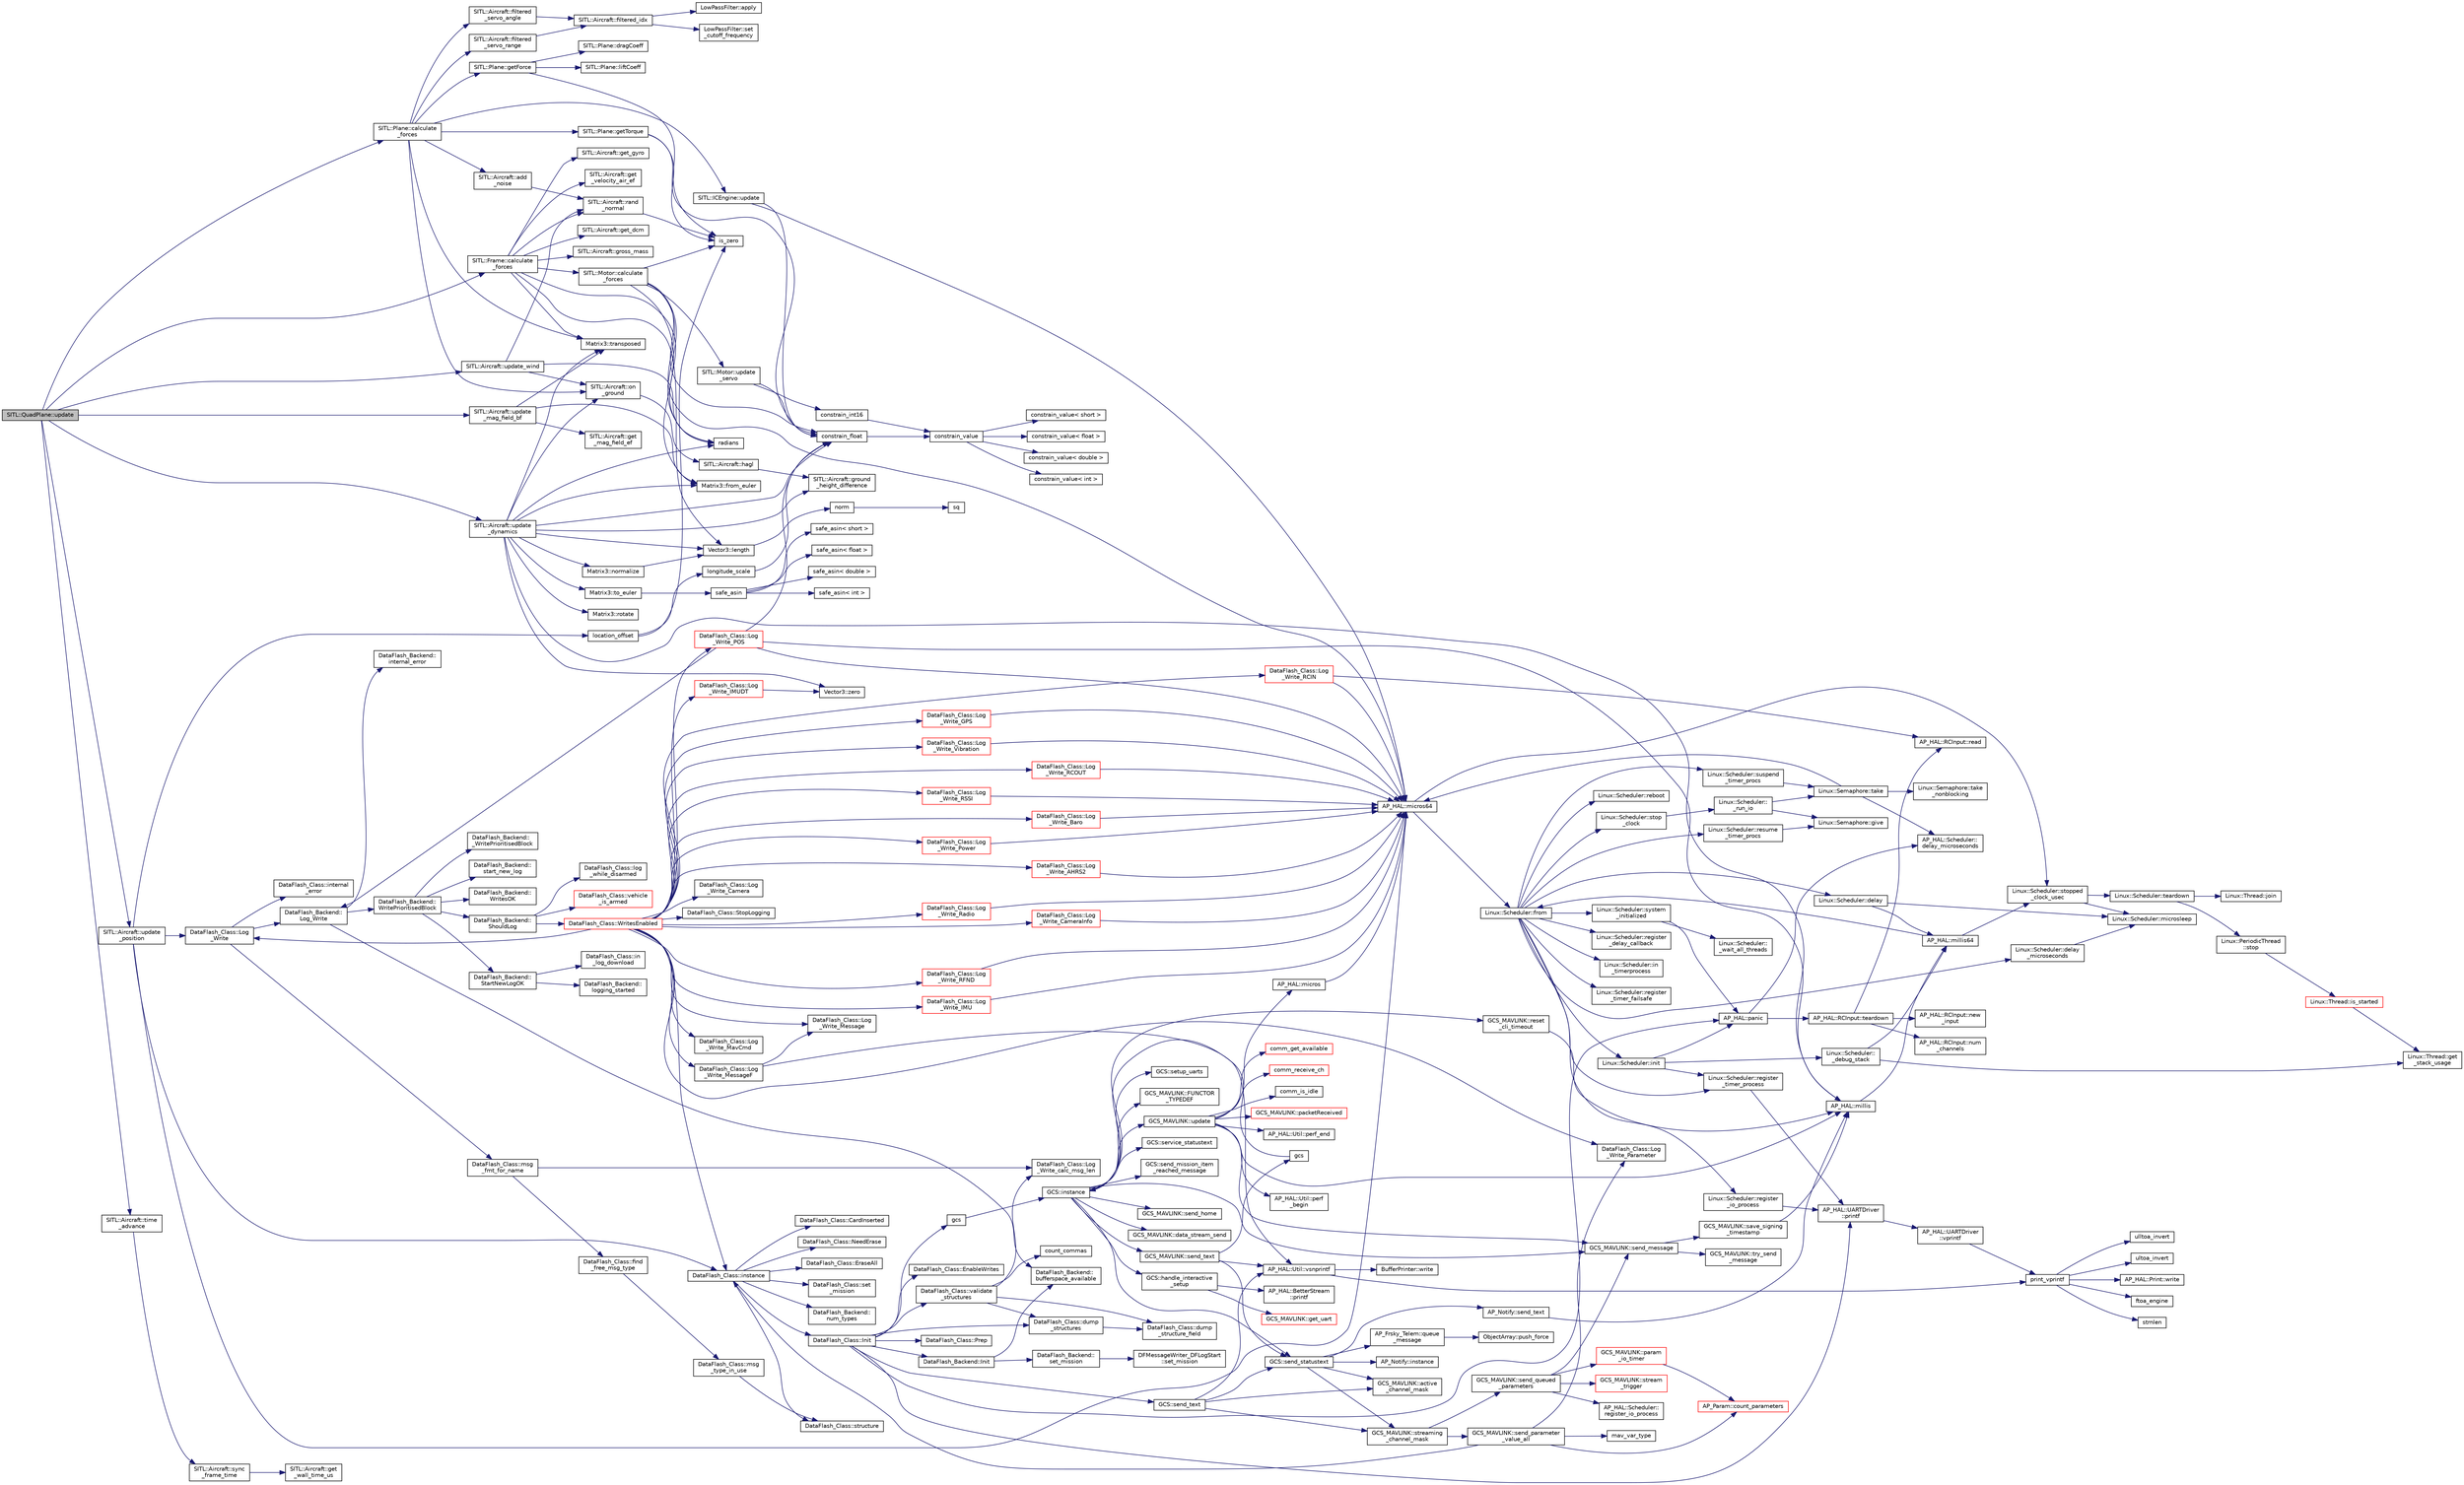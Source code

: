digraph "SITL::QuadPlane::update"
{
 // INTERACTIVE_SVG=YES
  edge [fontname="Helvetica",fontsize="10",labelfontname="Helvetica",labelfontsize="10"];
  node [fontname="Helvetica",fontsize="10",shape=record];
  rankdir="LR";
  Node1 [label="SITL::QuadPlane::update",height=0.2,width=0.4,color="black", fillcolor="grey75", style="filled", fontcolor="black"];
  Node1 -> Node2 [color="midnightblue",fontsize="10",style="solid",fontname="Helvetica"];
  Node2 [label="SITL::Aircraft::update_wind",height=0.2,width=0.4,color="black", fillcolor="white", style="filled",URL="$classSITL_1_1Aircraft.html#ac31615e28dcbd1e2c761386741d1d45e"];
  Node2 -> Node3 [color="midnightblue",fontsize="10",style="solid",fontname="Helvetica"];
  Node3 [label="radians",height=0.2,width=0.4,color="black", fillcolor="white", style="filled",URL="$AP__Math_8h.html#a75b14352ec1c95a8276af9a0813cfdc3"];
  Node2 -> Node4 [color="midnightblue",fontsize="10",style="solid",fontname="Helvetica"];
  Node4 [label="SITL::Aircraft::on\l_ground",height=0.2,width=0.4,color="black", fillcolor="white", style="filled",URL="$classSITL_1_1Aircraft.html#a4482ae489befcc1b8eb9f450a532cf90"];
  Node4 -> Node5 [color="midnightblue",fontsize="10",style="solid",fontname="Helvetica"];
  Node5 [label="SITL::Aircraft::hagl",height=0.2,width=0.4,color="black", fillcolor="white", style="filled",URL="$classSITL_1_1Aircraft.html#a322e59b26d9c60eae77ef26f7330e6c0"];
  Node5 -> Node6 [color="midnightblue",fontsize="10",style="solid",fontname="Helvetica"];
  Node6 [label="SITL::Aircraft::ground\l_height_difference",height=0.2,width=0.4,color="black", fillcolor="white", style="filled",URL="$classSITL_1_1Aircraft.html#af6f88751ed3bfc60f1021f1206a01137"];
  Node2 -> Node7 [color="midnightblue",fontsize="10",style="solid",fontname="Helvetica"];
  Node7 [label="SITL::Aircraft::rand\l_normal",height=0.2,width=0.4,color="black", fillcolor="white", style="filled",URL="$classSITL_1_1Aircraft.html#a800bf4129016a6081b87181e6350b079"];
  Node7 -> Node8 [color="midnightblue",fontsize="10",style="solid",fontname="Helvetica"];
  Node8 [label="is_zero",height=0.2,width=0.4,color="black", fillcolor="white", style="filled",URL="$AP__Math_8h.html#a2a12cce483e9b870da70d30406d82c60"];
  Node1 -> Node9 [color="midnightblue",fontsize="10",style="solid",fontname="Helvetica"];
  Node9 [label="SITL::Plane::calculate\l_forces",height=0.2,width=0.4,color="black", fillcolor="white", style="filled",URL="$classSITL_1_1Plane.html#a23a7248ca498b4b952d1673372689cb0"];
  Node9 -> Node10 [color="midnightblue",fontsize="10",style="solid",fontname="Helvetica"];
  Node10 [label="SITL::Aircraft::filtered\l_servo_angle",height=0.2,width=0.4,color="black", fillcolor="white", style="filled",URL="$classSITL_1_1Aircraft.html#a057713321d945fa4a97cd30fb684d15a"];
  Node10 -> Node11 [color="midnightblue",fontsize="10",style="solid",fontname="Helvetica"];
  Node11 [label="SITL::Aircraft::filtered_idx",height=0.2,width=0.4,color="black", fillcolor="white", style="filled",URL="$classSITL_1_1Aircraft.html#a6e437d1e0d08e28422a0ce365d3fdc8e"];
  Node11 -> Node12 [color="midnightblue",fontsize="10",style="solid",fontname="Helvetica"];
  Node12 [label="LowPassFilter::set\l_cutoff_frequency",height=0.2,width=0.4,color="black", fillcolor="white", style="filled",URL="$classLowPassFilter.html#a1cc5016de137b01080fa0a6fa7fe53cd"];
  Node11 -> Node13 [color="midnightblue",fontsize="10",style="solid",fontname="Helvetica"];
  Node13 [label="LowPassFilter::apply",height=0.2,width=0.4,color="black", fillcolor="white", style="filled",URL="$classLowPassFilter.html#aa390849d2e18ff3287f92b89d8657841"];
  Node9 -> Node14 [color="midnightblue",fontsize="10",style="solid",fontname="Helvetica"];
  Node14 [label="SITL::Aircraft::filtered\l_servo_range",height=0.2,width=0.4,color="black", fillcolor="white", style="filled",URL="$classSITL_1_1Aircraft.html#a1e7462de0ec320a4a7731054d8ea322d"];
  Node14 -> Node11 [color="midnightblue",fontsize="10",style="solid",fontname="Helvetica"];
  Node9 -> Node15 [color="midnightblue",fontsize="10",style="solid",fontname="Helvetica"];
  Node15 [label="SITL::ICEngine::update",height=0.2,width=0.4,color="black", fillcolor="white", style="filled",URL="$classSITL_1_1ICEngine.html#ac81b6aa611144eb3a682f6aad4f23dec"];
  Node15 -> Node16 [color="midnightblue",fontsize="10",style="solid",fontname="Helvetica"];
  Node16 [label="AP_HAL::micros64",height=0.2,width=0.4,color="black", fillcolor="white", style="filled",URL="$namespaceAP__HAL.html#a7aa0ce7625c9680e30ff4a99940907a5"];
  Node16 -> Node17 [color="midnightblue",fontsize="10",style="solid",fontname="Helvetica"];
  Node17 [label="Linux::Scheduler::from",height=0.2,width=0.4,color="black", fillcolor="white", style="filled",URL="$classLinux_1_1Scheduler.html#a53ecaae0fdc72f85bd57c4b0cff93653"];
  Node17 -> Node18 [color="midnightblue",fontsize="10",style="solid",fontname="Helvetica"];
  Node18 [label="Linux::Scheduler::init",height=0.2,width=0.4,color="black", fillcolor="white", style="filled",URL="$classLinux_1_1Scheduler.html#a3d77c332e051c28c83fb07757e7100bd"];
  Node18 -> Node19 [color="midnightblue",fontsize="10",style="solid",fontname="Helvetica"];
  Node19 [label="AP_HAL::panic",height=0.2,width=0.4,color="black", fillcolor="white", style="filled",URL="$namespaceAP__HAL.html#a71832f03d849a0c088f04fc98d3c8143"];
  Node19 -> Node20 [color="midnightblue",fontsize="10",style="solid",fontname="Helvetica"];
  Node20 [label="AP_HAL::RCInput::teardown",height=0.2,width=0.4,color="black", fillcolor="white", style="filled",URL="$classAP__HAL_1_1RCInput.html#a2bea13d38f2b9ae8bf5193a3a69f0a31"];
  Node20 -> Node21 [color="midnightblue",fontsize="10",style="solid",fontname="Helvetica"];
  Node21 [label="AP_HAL::RCInput::new\l_input",height=0.2,width=0.4,color="black", fillcolor="white", style="filled",URL="$classAP__HAL_1_1RCInput.html#aee1fade33080edef83dd7db0fad0f7da"];
  Node20 -> Node22 [color="midnightblue",fontsize="10",style="solid",fontname="Helvetica"];
  Node22 [label="AP_HAL::RCInput::num\l_channels",height=0.2,width=0.4,color="black", fillcolor="white", style="filled",URL="$classAP__HAL_1_1RCInput.html#ae55f959c6115c1f41783af3a2b6c4fcd"];
  Node20 -> Node23 [color="midnightblue",fontsize="10",style="solid",fontname="Helvetica"];
  Node23 [label="AP_HAL::RCInput::read",height=0.2,width=0.4,color="black", fillcolor="white", style="filled",URL="$classAP__HAL_1_1RCInput.html#a078fd7e6d2e6a899009ec674a8e03498"];
  Node19 -> Node24 [color="midnightblue",fontsize="10",style="solid",fontname="Helvetica"];
  Node24 [label="AP_HAL::Scheduler::\ldelay_microseconds",height=0.2,width=0.4,color="black", fillcolor="white", style="filled",URL="$classAP__HAL_1_1Scheduler.html#a78c4f1b1f192ac1c99544b6cc8f099b0"];
  Node18 -> Node25 [color="midnightblue",fontsize="10",style="solid",fontname="Helvetica"];
  Node25 [label="Linux::Scheduler::register\l_timer_process",height=0.2,width=0.4,color="black", fillcolor="white", style="filled",URL="$classLinux_1_1Scheduler.html#a02a34a123dfebaf360f7010745e1e646"];
  Node25 -> Node26 [color="midnightblue",fontsize="10",style="solid",fontname="Helvetica"];
  Node26 [label="AP_HAL::UARTDriver\l::printf",height=0.2,width=0.4,color="black", fillcolor="white", style="filled",URL="$classAP__HAL_1_1UARTDriver.html#a6ceedc792594e59fc7d80b39a435f027"];
  Node26 -> Node27 [color="midnightblue",fontsize="10",style="solid",fontname="Helvetica"];
  Node27 [label="AP_HAL::UARTDriver\l::vprintf",height=0.2,width=0.4,color="black", fillcolor="white", style="filled",URL="$classAP__HAL_1_1UARTDriver.html#aa8abfb6d6641299472c29ac1edde559f"];
  Node27 -> Node28 [color="midnightblue",fontsize="10",style="solid",fontname="Helvetica"];
  Node28 [label="print_vprintf",height=0.2,width=0.4,color="black", fillcolor="white", style="filled",URL="$print__vprintf_8cpp.html#a1534eaeab54696df96975b56d9f49212"];
  Node28 -> Node29 [color="midnightblue",fontsize="10",style="solid",fontname="Helvetica"];
  Node29 [label="AP_HAL::Print::write",height=0.2,width=0.4,color="black", fillcolor="white", style="filled",URL="$classAP__HAL_1_1Print.html#acc65391952a43334f8f5c9bef341f501"];
  Node28 -> Node30 [color="midnightblue",fontsize="10",style="solid",fontname="Helvetica"];
  Node30 [label="ftoa_engine",height=0.2,width=0.4,color="black", fillcolor="white", style="filled",URL="$ftoa__engine_8cpp.html#a1c28234da8f20b43c85890d4bb452947"];
  Node28 -> Node31 [color="midnightblue",fontsize="10",style="solid",fontname="Helvetica"];
  Node31 [label="strnlen",height=0.2,width=0.4,color="black", fillcolor="white", style="filled",URL="$replace_8cpp.html#a880bcc7b85a09e6254691bebd5344b51"];
  Node28 -> Node32 [color="midnightblue",fontsize="10",style="solid",fontname="Helvetica"];
  Node32 [label="ulltoa_invert",height=0.2,width=0.4,color="black", fillcolor="white", style="filled",URL="$utoa__invert_8cpp.html#a34926f552460b47c414ec4d83b32815c"];
  Node28 -> Node33 [color="midnightblue",fontsize="10",style="solid",fontname="Helvetica"];
  Node33 [label="ultoa_invert",height=0.2,width=0.4,color="black", fillcolor="white", style="filled",URL="$utoa__invert_8cpp.html#a5d99bba8e697c1e11da489d88fca8559"];
  Node18 -> Node34 [color="midnightblue",fontsize="10",style="solid",fontname="Helvetica"];
  Node34 [label="Linux::Scheduler::\l_debug_stack",height=0.2,width=0.4,color="black", fillcolor="white", style="filled",URL="$classLinux_1_1Scheduler.html#a163eb7b285c95b1b1d036fc61d723910"];
  Node34 -> Node35 [color="midnightblue",fontsize="10",style="solid",fontname="Helvetica"];
  Node35 [label="AP_HAL::millis64",height=0.2,width=0.4,color="black", fillcolor="white", style="filled",URL="$namespaceAP__HAL.html#a59336c5fceaf28a76d1df1581a87a25d"];
  Node35 -> Node17 [color="midnightblue",fontsize="10",style="solid",fontname="Helvetica"];
  Node35 -> Node36 [color="midnightblue",fontsize="10",style="solid",fontname="Helvetica"];
  Node36 [label="Linux::Scheduler::stopped\l_clock_usec",height=0.2,width=0.4,color="black", fillcolor="white", style="filled",URL="$classLinux_1_1Scheduler.html#a682b4c34f330f66db5ab4aa5d96e13f9"];
  Node36 -> Node37 [color="midnightblue",fontsize="10",style="solid",fontname="Helvetica"];
  Node37 [label="Linux::Scheduler::microsleep",height=0.2,width=0.4,color="black", fillcolor="white", style="filled",URL="$classLinux_1_1Scheduler.html#a647872aff158b510c56862f51f951538"];
  Node36 -> Node38 [color="midnightblue",fontsize="10",style="solid",fontname="Helvetica"];
  Node38 [label="Linux::Scheduler::teardown",height=0.2,width=0.4,color="black", fillcolor="white", style="filled",URL="$classLinux_1_1Scheduler.html#ab373a83d818679432520ea881044b2a7"];
  Node38 -> Node39 [color="midnightblue",fontsize="10",style="solid",fontname="Helvetica"];
  Node39 [label="Linux::PeriodicThread\l::stop",height=0.2,width=0.4,color="black", fillcolor="white", style="filled",URL="$classLinux_1_1PeriodicThread.html#a136aaf6e713f63b246fc4a2905e6e9a1"];
  Node39 -> Node40 [color="midnightblue",fontsize="10",style="solid",fontname="Helvetica"];
  Node40 [label="Linux::Thread::is_started",height=0.2,width=0.4,color="red", fillcolor="white", style="filled",URL="$classLinux_1_1Thread.html#a240d7b48a9a8eb43638f67295a1819e5"];
  Node40 -> Node41 [color="midnightblue",fontsize="10",style="solid",fontname="Helvetica"];
  Node41 [label="Linux::Thread::get\l_stack_usage",height=0.2,width=0.4,color="black", fillcolor="white", style="filled",URL="$classLinux_1_1Thread.html#a6884970a0811ae21953c57fb98aa6e96"];
  Node38 -> Node42 [color="midnightblue",fontsize="10",style="solid",fontname="Helvetica"];
  Node42 [label="Linux::Thread::join",height=0.2,width=0.4,color="black", fillcolor="white", style="filled",URL="$classLinux_1_1Thread.html#a32b7d184279634922e2f3b23b584fbcd"];
  Node34 -> Node41 [color="midnightblue",fontsize="10",style="solid",fontname="Helvetica"];
  Node17 -> Node43 [color="midnightblue",fontsize="10",style="solid",fontname="Helvetica"];
  Node43 [label="Linux::Scheduler::delay",height=0.2,width=0.4,color="black", fillcolor="white", style="filled",URL="$classLinux_1_1Scheduler.html#a14f3239ecbb9889823b20dc9de655c2f"];
  Node43 -> Node35 [color="midnightblue",fontsize="10",style="solid",fontname="Helvetica"];
  Node43 -> Node37 [color="midnightblue",fontsize="10",style="solid",fontname="Helvetica"];
  Node17 -> Node44 [color="midnightblue",fontsize="10",style="solid",fontname="Helvetica"];
  Node44 [label="Linux::Scheduler::delay\l_microseconds",height=0.2,width=0.4,color="black", fillcolor="white", style="filled",URL="$classLinux_1_1Scheduler.html#a4cffd5bcba0175bf49c7aa75ff3bf09a"];
  Node44 -> Node37 [color="midnightblue",fontsize="10",style="solid",fontname="Helvetica"];
  Node17 -> Node45 [color="midnightblue",fontsize="10",style="solid",fontname="Helvetica"];
  Node45 [label="Linux::Scheduler::register\l_delay_callback",height=0.2,width=0.4,color="black", fillcolor="white", style="filled",URL="$classLinux_1_1Scheduler.html#a5cb50b637d5fd3e5f9220bc23db0fb3f"];
  Node17 -> Node25 [color="midnightblue",fontsize="10",style="solid",fontname="Helvetica"];
  Node17 -> Node46 [color="midnightblue",fontsize="10",style="solid",fontname="Helvetica"];
  Node46 [label="Linux::Scheduler::register\l_io_process",height=0.2,width=0.4,color="black", fillcolor="white", style="filled",URL="$classLinux_1_1Scheduler.html#aa2be97cb8686d72cc322fb38f69a940c"];
  Node46 -> Node26 [color="midnightblue",fontsize="10",style="solid",fontname="Helvetica"];
  Node17 -> Node47 [color="midnightblue",fontsize="10",style="solid",fontname="Helvetica"];
  Node47 [label="Linux::Scheduler::suspend\l_timer_procs",height=0.2,width=0.4,color="black", fillcolor="white", style="filled",URL="$classLinux_1_1Scheduler.html#abba967d02c28cb0b16a7cebbff9bc6d6"];
  Node47 -> Node48 [color="midnightblue",fontsize="10",style="solid",fontname="Helvetica"];
  Node48 [label="Linux::Semaphore::take",height=0.2,width=0.4,color="black", fillcolor="white", style="filled",URL="$classLinux_1_1Semaphore.html#afc4c8706abb7e68aa4001ea372dc614e"];
  Node48 -> Node49 [color="midnightblue",fontsize="10",style="solid",fontname="Helvetica"];
  Node49 [label="Linux::Semaphore::take\l_nonblocking",height=0.2,width=0.4,color="black", fillcolor="white", style="filled",URL="$classLinux_1_1Semaphore.html#a561b4f40f3a76335f1a686c2aed526f9"];
  Node48 -> Node16 [color="midnightblue",fontsize="10",style="solid",fontname="Helvetica"];
  Node48 -> Node24 [color="midnightblue",fontsize="10",style="solid",fontname="Helvetica"];
  Node17 -> Node50 [color="midnightblue",fontsize="10",style="solid",fontname="Helvetica"];
  Node50 [label="Linux::Scheduler::resume\l_timer_procs",height=0.2,width=0.4,color="black", fillcolor="white", style="filled",URL="$classLinux_1_1Scheduler.html#aee4e701b92cb4721c4de1bfcdcded70c"];
  Node50 -> Node51 [color="midnightblue",fontsize="10",style="solid",fontname="Helvetica"];
  Node51 [label="Linux::Semaphore::give",height=0.2,width=0.4,color="black", fillcolor="white", style="filled",URL="$classLinux_1_1Semaphore.html#a216f91636f64b57b59d43ef64af91624"];
  Node17 -> Node52 [color="midnightblue",fontsize="10",style="solid",fontname="Helvetica"];
  Node52 [label="Linux::Scheduler::in\l_timerprocess",height=0.2,width=0.4,color="black", fillcolor="white", style="filled",URL="$classLinux_1_1Scheduler.html#af23753e7c6bfa97553db215a64235455"];
  Node17 -> Node53 [color="midnightblue",fontsize="10",style="solid",fontname="Helvetica"];
  Node53 [label="Linux::Scheduler::register\l_timer_failsafe",height=0.2,width=0.4,color="black", fillcolor="white", style="filled",URL="$classLinux_1_1Scheduler.html#ac193459e3575c7a0588fdc72250c2044"];
  Node17 -> Node54 [color="midnightblue",fontsize="10",style="solid",fontname="Helvetica"];
  Node54 [label="Linux::Scheduler::system\l_initialized",height=0.2,width=0.4,color="black", fillcolor="white", style="filled",URL="$classLinux_1_1Scheduler.html#ad6070a7ee637adf5101b1e6b6efbf8f6"];
  Node54 -> Node19 [color="midnightblue",fontsize="10",style="solid",fontname="Helvetica"];
  Node54 -> Node55 [color="midnightblue",fontsize="10",style="solid",fontname="Helvetica"];
  Node55 [label="Linux::Scheduler::\l_wait_all_threads",height=0.2,width=0.4,color="black", fillcolor="white", style="filled",URL="$classLinux_1_1Scheduler.html#ac52c8da3f1f4fd79c50bd64379daf399"];
  Node17 -> Node56 [color="midnightblue",fontsize="10",style="solid",fontname="Helvetica"];
  Node56 [label="Linux::Scheduler::reboot",height=0.2,width=0.4,color="black", fillcolor="white", style="filled",URL="$classLinux_1_1Scheduler.html#ae72cfa66c849ffd882ef518c35c71e69"];
  Node17 -> Node57 [color="midnightblue",fontsize="10",style="solid",fontname="Helvetica"];
  Node57 [label="Linux::Scheduler::stop\l_clock",height=0.2,width=0.4,color="black", fillcolor="white", style="filled",URL="$classLinux_1_1Scheduler.html#a392aebafcdfe9a812e4db4b7a9dcce9c"];
  Node57 -> Node58 [color="midnightblue",fontsize="10",style="solid",fontname="Helvetica"];
  Node58 [label="Linux::Scheduler::\l_run_io",height=0.2,width=0.4,color="black", fillcolor="white", style="filled",URL="$classLinux_1_1Scheduler.html#a70b024d7d0886bf47b46cc3ee310d638"];
  Node58 -> Node48 [color="midnightblue",fontsize="10",style="solid",fontname="Helvetica"];
  Node58 -> Node51 [color="midnightblue",fontsize="10",style="solid",fontname="Helvetica"];
  Node16 -> Node36 [color="midnightblue",fontsize="10",style="solid",fontname="Helvetica"];
  Node15 -> Node59 [color="midnightblue",fontsize="10",style="solid",fontname="Helvetica"];
  Node59 [label="constrain_float",height=0.2,width=0.4,color="black", fillcolor="white", style="filled",URL="$AP__Math_8h.html#ad525609d9dba6ffa556a0fbf08a3f9b4"];
  Node59 -> Node60 [color="midnightblue",fontsize="10",style="solid",fontname="Helvetica"];
  Node60 [label="constrain_value",height=0.2,width=0.4,color="black", fillcolor="white", style="filled",URL="$AP__Math_8h.html#a20e8f8671c282c69c1954652b6d61585"];
  Node60 -> Node61 [color="midnightblue",fontsize="10",style="solid",fontname="Helvetica"];
  Node61 [label="constrain_value\< int \>",height=0.2,width=0.4,color="black", fillcolor="white", style="filled",URL="$AP__Math_8cpp.html#a37e8e901754cb9c8e53a8e3030c82c50"];
  Node60 -> Node62 [color="midnightblue",fontsize="10",style="solid",fontname="Helvetica"];
  Node62 [label="constrain_value\< short \>",height=0.2,width=0.4,color="black", fillcolor="white", style="filled",URL="$AP__Math_8cpp.html#afdbe107ec1987d318a6347816fbf2b89"];
  Node60 -> Node63 [color="midnightblue",fontsize="10",style="solid",fontname="Helvetica"];
  Node63 [label="constrain_value\< float \>",height=0.2,width=0.4,color="black", fillcolor="white", style="filled",URL="$AP__Math_8cpp.html#ae6c621670c214da687de21d4e3a92587"];
  Node60 -> Node64 [color="midnightblue",fontsize="10",style="solid",fontname="Helvetica"];
  Node64 [label="constrain_value\< double \>",height=0.2,width=0.4,color="black", fillcolor="white", style="filled",URL="$AP__Math_8cpp.html#afe3990b00e9abc43fa97dfaf8e32f5c4"];
  Node9 -> Node65 [color="midnightblue",fontsize="10",style="solid",fontname="Helvetica"];
  Node65 [label="SITL::Plane::getForce",height=0.2,width=0.4,color="black", fillcolor="white", style="filled",URL="$classSITL_1_1Plane.html#a1e2aa28e529fcadfe7a51f681a10ddc8"];
  Node65 -> Node66 [color="midnightblue",fontsize="10",style="solid",fontname="Helvetica"];
  Node66 [label="SITL::Plane::liftCoeff",height=0.2,width=0.4,color="black", fillcolor="white", style="filled",URL="$classSITL_1_1Plane.html#a021fb6622a360350646eb8cd87ca48c0"];
  Node65 -> Node67 [color="midnightblue",fontsize="10",style="solid",fontname="Helvetica"];
  Node67 [label="SITL::Plane::dragCoeff",height=0.2,width=0.4,color="black", fillcolor="white", style="filled",URL="$classSITL_1_1Plane.html#a8074fc3cd6b0f239fd5bdc13bfb32ad7"];
  Node65 -> Node8 [color="midnightblue",fontsize="10",style="solid",fontname="Helvetica"];
  Node9 -> Node68 [color="midnightblue",fontsize="10",style="solid",fontname="Helvetica"];
  Node68 [label="SITL::Plane::getTorque",height=0.2,width=0.4,color="black", fillcolor="white", style="filled",URL="$classSITL_1_1Plane.html#afd3ffb085f5986913e5c642000b4bdb5"];
  Node68 -> Node59 [color="midnightblue",fontsize="10",style="solid",fontname="Helvetica"];
  Node68 -> Node8 [color="midnightblue",fontsize="10",style="solid",fontname="Helvetica"];
  Node9 -> Node69 [color="midnightblue",fontsize="10",style="solid",fontname="Helvetica"];
  Node69 [label="SITL::Aircraft::add\l_noise",height=0.2,width=0.4,color="black", fillcolor="white", style="filled",URL="$classSITL_1_1Aircraft.html#a883504982388741338171de112e4e05e"];
  Node69 -> Node7 [color="midnightblue",fontsize="10",style="solid",fontname="Helvetica"];
  Node9 -> Node4 [color="midnightblue",fontsize="10",style="solid",fontname="Helvetica"];
  Node9 -> Node70 [color="midnightblue",fontsize="10",style="solid",fontname="Helvetica"];
  Node70 [label="Matrix3::transposed",height=0.2,width=0.4,color="black", fillcolor="white", style="filled",URL="$classMatrix3.html#a18e2df03dec4abdf11fc9fb60ed7c226"];
  Node1 -> Node71 [color="midnightblue",fontsize="10",style="solid",fontname="Helvetica"];
  Node71 [label="SITL::Frame::calculate\l_forces",height=0.2,width=0.4,color="black", fillcolor="white", style="filled",URL="$classSITL_1_1Frame.html#a87ba820ad586d329b09e18db644114a9"];
  Node71 -> Node72 [color="midnightblue",fontsize="10",style="solid",fontname="Helvetica"];
  Node72 [label="SITL::Motor::calculate\l_forces",height=0.2,width=0.4,color="black", fillcolor="white", style="filled",URL="$classSITL_1_1Motor.html#a57917a26ad0eb2dd927afc7fc7317ea2"];
  Node72 -> Node3 [color="midnightblue",fontsize="10",style="solid",fontname="Helvetica"];
  Node72 -> Node59 [color="midnightblue",fontsize="10",style="solid",fontname="Helvetica"];
  Node72 -> Node16 [color="midnightblue",fontsize="10",style="solid",fontname="Helvetica"];
  Node72 -> Node73 [color="midnightblue",fontsize="10",style="solid",fontname="Helvetica"];
  Node73 [label="SITL::Motor::update\l_servo",height=0.2,width=0.4,color="black", fillcolor="white", style="filled",URL="$classSITL_1_1Motor.html#a9911c81e850e4862f7378fc2a696332e"];
  Node73 -> Node74 [color="midnightblue",fontsize="10",style="solid",fontname="Helvetica"];
  Node74 [label="constrain_int16",height=0.2,width=0.4,color="black", fillcolor="white", style="filled",URL="$AP__Math_8h.html#a68558c4f79a8582543daefde13c64abc"];
  Node74 -> Node60 [color="midnightblue",fontsize="10",style="solid",fontname="Helvetica"];
  Node73 -> Node59 [color="midnightblue",fontsize="10",style="solid",fontname="Helvetica"];
  Node72 -> Node8 [color="midnightblue",fontsize="10",style="solid",fontname="Helvetica"];
  Node72 -> Node75 [color="midnightblue",fontsize="10",style="solid",fontname="Helvetica"];
  Node75 [label="Matrix3::from_euler",height=0.2,width=0.4,color="black", fillcolor="white", style="filled",URL="$classMatrix3.html#a62587bd216436f09f06b9e1330f84bc0"];
  Node71 -> Node76 [color="midnightblue",fontsize="10",style="solid",fontname="Helvetica"];
  Node76 [label="SITL::Aircraft::gross_mass",height=0.2,width=0.4,color="black", fillcolor="white", style="filled",URL="$classSITL_1_1Aircraft.html#a6e9a5d23ddac4e511485a1b758df07e9"];
  Node71 -> Node77 [color="midnightblue",fontsize="10",style="solid",fontname="Helvetica"];
  Node77 [label="SITL::Aircraft::get_gyro",height=0.2,width=0.4,color="black", fillcolor="white", style="filled",URL="$classSITL_1_1Aircraft.html#a4e40ed08c3f18660184ffe90446a9e59"];
  Node71 -> Node3 [color="midnightblue",fontsize="10",style="solid",fontname="Helvetica"];
  Node71 -> Node78 [color="midnightblue",fontsize="10",style="solid",fontname="Helvetica"];
  Node78 [label="SITL::Aircraft::get\l_velocity_air_ef",height=0.2,width=0.4,color="black", fillcolor="white", style="filled",URL="$classSITL_1_1Aircraft.html#ae17757b559bd1c8de8871a04dee33c40"];
  Node71 -> Node79 [color="midnightblue",fontsize="10",style="solid",fontname="Helvetica"];
  Node79 [label="SITL::Aircraft::get_dcm",height=0.2,width=0.4,color="black", fillcolor="white", style="filled",URL="$classSITL_1_1Aircraft.html#add3bf61913f714df29e36b36617aafe9"];
  Node71 -> Node70 [color="midnightblue",fontsize="10",style="solid",fontname="Helvetica"];
  Node71 -> Node80 [color="midnightblue",fontsize="10",style="solid",fontname="Helvetica"];
  Node80 [label="Vector3::length",height=0.2,width=0.4,color="black", fillcolor="white", style="filled",URL="$classVector3.html#ac1fd5514e368a1e1c2d13f71eda18345"];
  Node80 -> Node81 [color="midnightblue",fontsize="10",style="solid",fontname="Helvetica"];
  Node81 [label="norm",height=0.2,width=0.4,color="black", fillcolor="white", style="filled",URL="$AP__Math_8h.html#adc76d4a5e5c9ae8cb7ab17b55c40d636"];
  Node81 -> Node82 [color="midnightblue",fontsize="10",style="solid",fontname="Helvetica"];
  Node82 [label="sq",height=0.2,width=0.4,color="black", fillcolor="white", style="filled",URL="$AP__Math_8h.html#a0375e3d67fd3911cacee5c3e1408c0f2"];
  Node71 -> Node7 [color="midnightblue",fontsize="10",style="solid",fontname="Helvetica"];
  Node1 -> Node83 [color="midnightblue",fontsize="10",style="solid",fontname="Helvetica"];
  Node83 [label="SITL::Aircraft::update\l_dynamics",height=0.2,width=0.4,color="black", fillcolor="white", style="filled",URL="$classSITL_1_1Aircraft.html#aeebf61e7de38e04708a092d7da898905"];
  Node83 -> Node59 [color="midnightblue",fontsize="10",style="solid",fontname="Helvetica"];
  Node83 -> Node3 [color="midnightblue",fontsize="10",style="solid",fontname="Helvetica"];
  Node83 -> Node84 [color="midnightblue",fontsize="10",style="solid",fontname="Helvetica"];
  Node84 [label="Matrix3::rotate",height=0.2,width=0.4,color="black", fillcolor="white", style="filled",URL="$classMatrix3.html#a6f044e8d64f6f10e054af962487399b9"];
  Node83 -> Node85 [color="midnightblue",fontsize="10",style="solid",fontname="Helvetica"];
  Node85 [label="Matrix3::normalize",height=0.2,width=0.4,color="black", fillcolor="white", style="filled",URL="$classMatrix3.html#a79b6de6d1beda5938087dec7fa225702"];
  Node85 -> Node80 [color="midnightblue",fontsize="10",style="solid",fontname="Helvetica"];
  Node83 -> Node4 [color="midnightblue",fontsize="10",style="solid",fontname="Helvetica"];
  Node83 -> Node70 [color="midnightblue",fontsize="10",style="solid",fontname="Helvetica"];
  Node83 -> Node80 [color="midnightblue",fontsize="10",style="solid",fontname="Helvetica"];
  Node83 -> Node86 [color="midnightblue",fontsize="10",style="solid",fontname="Helvetica"];
  Node86 [label="AP_HAL::millis",height=0.2,width=0.4,color="black", fillcolor="white", style="filled",URL="$namespaceAP__HAL.html#a77dffbb18891996280308e21316ec186"];
  Node86 -> Node35 [color="midnightblue",fontsize="10",style="solid",fontname="Helvetica"];
  Node83 -> Node6 [color="midnightblue",fontsize="10",style="solid",fontname="Helvetica"];
  Node83 -> Node87 [color="midnightblue",fontsize="10",style="solid",fontname="Helvetica"];
  Node87 [label="Matrix3::to_euler",height=0.2,width=0.4,color="black", fillcolor="white", style="filled",URL="$classMatrix3.html#a893c6a712d52e47dbb7ed2d7a548046e"];
  Node87 -> Node88 [color="midnightblue",fontsize="10",style="solid",fontname="Helvetica"];
  Node88 [label="safe_asin",height=0.2,width=0.4,color="black", fillcolor="white", style="filled",URL="$AP__Math_8cpp.html#a3370ada2588e54722319d65e00d8545c"];
  Node88 -> Node89 [color="midnightblue",fontsize="10",style="solid",fontname="Helvetica"];
  Node89 [label="safe_asin\< int \>",height=0.2,width=0.4,color="black", fillcolor="white", style="filled",URL="$AP__Math_8cpp.html#acde8e5813f30717986b84509948bf530"];
  Node88 -> Node90 [color="midnightblue",fontsize="10",style="solid",fontname="Helvetica"];
  Node90 [label="safe_asin\< short \>",height=0.2,width=0.4,color="black", fillcolor="white", style="filled",URL="$AP__Math_8cpp.html#a6baeda4985886aba9f6d5d5008ac2b10"];
  Node88 -> Node91 [color="midnightblue",fontsize="10",style="solid",fontname="Helvetica"];
  Node91 [label="safe_asin\< float \>",height=0.2,width=0.4,color="black", fillcolor="white", style="filled",URL="$AP__Math_8cpp.html#a48612e903b0ef12fa5653056a6d5b3f7"];
  Node88 -> Node92 [color="midnightblue",fontsize="10",style="solid",fontname="Helvetica"];
  Node92 [label="safe_asin\< double \>",height=0.2,width=0.4,color="black", fillcolor="white", style="filled",URL="$AP__Math_8cpp.html#a9f2aae5b5adb09329c1a64b433d148dd"];
  Node83 -> Node75 [color="midnightblue",fontsize="10",style="solid",fontname="Helvetica"];
  Node83 -> Node93 [color="midnightblue",fontsize="10",style="solid",fontname="Helvetica"];
  Node93 [label="Vector3::zero",height=0.2,width=0.4,color="black", fillcolor="white", style="filled",URL="$classVector3.html#adf1769d5ee5df2f8585df2f540fa5efe"];
  Node1 -> Node94 [color="midnightblue",fontsize="10",style="solid",fontname="Helvetica"];
  Node94 [label="SITL::Aircraft::update\l_position",height=0.2,width=0.4,color="black", fillcolor="white", style="filled",URL="$classSITL_1_1Aircraft.html#a4a72b2c0617cf55b24b062daaae685b9"];
  Node94 -> Node95 [color="midnightblue",fontsize="10",style="solid",fontname="Helvetica"];
  Node95 [label="location_offset",height=0.2,width=0.4,color="black", fillcolor="white", style="filled",URL="$location_8cpp.html#a717b438a67f0b41665feec9009ba1bd4"];
  Node95 -> Node8 [color="midnightblue",fontsize="10",style="solid",fontname="Helvetica"];
  Node95 -> Node96 [color="midnightblue",fontsize="10",style="solid",fontname="Helvetica"];
  Node96 [label="longitude_scale",height=0.2,width=0.4,color="black", fillcolor="white", style="filled",URL="$location_8cpp.html#ad2368c582f3e0c135e2a74772f4db61a"];
  Node96 -> Node59 [color="midnightblue",fontsize="10",style="solid",fontname="Helvetica"];
  Node94 -> Node97 [color="midnightblue",fontsize="10",style="solid",fontname="Helvetica"];
  Node97 [label="DataFlash_Class::instance",height=0.2,width=0.4,color="black", fillcolor="white", style="filled",URL="$classDataFlash__Class.html#af898b7f68e05b5d2a6eaf53d2c178983"];
  Node97 -> Node98 [color="midnightblue",fontsize="10",style="solid",fontname="Helvetica"];
  Node98 [label="DataFlash_Class::set\l_mission",height=0.2,width=0.4,color="black", fillcolor="white", style="filled",URL="$classDataFlash__Class.html#a95bf3cac993c1ee326acc6447e99d875"];
  Node97 -> Node99 [color="midnightblue",fontsize="10",style="solid",fontname="Helvetica"];
  Node99 [label="DataFlash_Class::Init",height=0.2,width=0.4,color="black", fillcolor="white", style="filled",URL="$classDataFlash__Class.html#aabebe7ff9db07e2890274fceaa81b063"];
  Node99 -> Node100 [color="midnightblue",fontsize="10",style="solid",fontname="Helvetica"];
  Node100 [label="gcs",height=0.2,width=0.4,color="black", fillcolor="white", style="filled",URL="$GCS_8h.html#a1d3cc361b864ddf64a44c12ab3bd044e"];
  Node100 -> Node101 [color="midnightblue",fontsize="10",style="solid",fontname="Helvetica"];
  Node101 [label="GCS::instance",height=0.2,width=0.4,color="black", fillcolor="white", style="filled",URL="$classGCS.html#ae4cc34bdfabd2de4587d3553e6b4582d"];
  Node101 -> Node102 [color="midnightblue",fontsize="10",style="solid",fontname="Helvetica"];
  Node102 [label="GCS_MAVLINK::send_text",height=0.2,width=0.4,color="black", fillcolor="white", style="filled",URL="$structGCS__MAVLINK.html#a4a140f70e82bd456931afdfe045d610b"];
  Node102 -> Node103 [color="midnightblue",fontsize="10",style="solid",fontname="Helvetica"];
  Node103 [label="AP_HAL::Util::vsnprintf",height=0.2,width=0.4,color="black", fillcolor="white", style="filled",URL="$classAP__HAL_1_1Util.html#ac57ef0a9815cd597ad5cab5d6c31c6c8"];
  Node103 -> Node28 [color="midnightblue",fontsize="10",style="solid",fontname="Helvetica"];
  Node103 -> Node104 [color="midnightblue",fontsize="10",style="solid",fontname="Helvetica"];
  Node104 [label="BufferPrinter::write",height=0.2,width=0.4,color="black", fillcolor="white", style="filled",URL="$classBufferPrinter.html#a0b98d7f59a6591097d2011d68359b8a0"];
  Node102 -> Node105 [color="midnightblue",fontsize="10",style="solid",fontname="Helvetica"];
  Node105 [label="gcs",height=0.2,width=0.4,color="black", fillcolor="white", style="filled",URL="$GCS__Common_8cpp.html#a1d3cc361b864ddf64a44c12ab3bd044e"];
  Node105 -> Node101 [color="midnightblue",fontsize="10",style="solid",fontname="Helvetica"];
  Node102 -> Node106 [color="midnightblue",fontsize="10",style="solid",fontname="Helvetica"];
  Node106 [label="GCS::send_statustext",height=0.2,width=0.4,color="black", fillcolor="white", style="filled",URL="$classGCS.html#a313e604179053ea42415b1c9289f13cd"];
  Node106 -> Node107 [color="midnightblue",fontsize="10",style="solid",fontname="Helvetica"];
  Node107 [label="AP_Frsky_Telem::queue\l_message",height=0.2,width=0.4,color="black", fillcolor="white", style="filled",URL="$classAP__Frsky__Telem.html#aef21b9f33af863589feda48a23877380"];
  Node107 -> Node108 [color="midnightblue",fontsize="10",style="solid",fontname="Helvetica"];
  Node108 [label="ObjectArray::push_force",height=0.2,width=0.4,color="black", fillcolor="white", style="filled",URL="$classObjectArray.html#aec1630ad862991767b30ae80a71a26ea"];
  Node106 -> Node109 [color="midnightblue",fontsize="10",style="solid",fontname="Helvetica"];
  Node109 [label="GCS_MAVLINK::active\l_channel_mask",height=0.2,width=0.4,color="black", fillcolor="white", style="filled",URL="$structGCS__MAVLINK.html#acad5b4ab40c7b7486392f07193ce4190"];
  Node106 -> Node110 [color="midnightblue",fontsize="10",style="solid",fontname="Helvetica"];
  Node110 [label="GCS_MAVLINK::streaming\l_channel_mask",height=0.2,width=0.4,color="black", fillcolor="white", style="filled",URL="$structGCS__MAVLINK.html#af948c4a65f98679941885e2c7cc12ac5"];
  Node110 -> Node111 [color="midnightblue",fontsize="10",style="solid",fontname="Helvetica"];
  Node111 [label="GCS_MAVLINK::send_parameter\l_value_all",height=0.2,width=0.4,color="black", fillcolor="white", style="filled",URL="$structGCS__MAVLINK.html#a1b0f7429c8fb152e17cd5fc0ff0d9267"];
  Node111 -> Node112 [color="midnightblue",fontsize="10",style="solid",fontname="Helvetica"];
  Node112 [label="mav_var_type",height=0.2,width=0.4,color="black", fillcolor="white", style="filled",URL="$GCS__MAVLink_8cpp.html#a4952a82a239f8f856c59724eb66847a2"];
  Node111 -> Node113 [color="midnightblue",fontsize="10",style="solid",fontname="Helvetica"];
  Node113 [label="AP_Param::count_parameters",height=0.2,width=0.4,color="red", fillcolor="white", style="filled",URL="$classAP__Param.html#a0819a26c7b80edb7a245036d1303cc75"];
  Node111 -> Node97 [color="midnightblue",fontsize="10",style="solid",fontname="Helvetica"];
  Node111 -> Node114 [color="midnightblue",fontsize="10",style="solid",fontname="Helvetica"];
  Node114 [label="DataFlash_Class::Log\l_Write_Parameter",height=0.2,width=0.4,color="black", fillcolor="white", style="filled",URL="$classDataFlash__Class.html#a488ee9ba241f827fcb979dbccfdab76d"];
  Node110 -> Node115 [color="midnightblue",fontsize="10",style="solid",fontname="Helvetica"];
  Node115 [label="GCS_MAVLINK::send_queued\l_parameters",height=0.2,width=0.4,color="black", fillcolor="white", style="filled",URL="$structGCS__MAVLINK.html#a44943b0751244617b9c32c9f0af6a059"];
  Node115 -> Node116 [color="midnightblue",fontsize="10",style="solid",fontname="Helvetica"];
  Node116 [label="AP_HAL::Scheduler::\lregister_io_process",height=0.2,width=0.4,color="black", fillcolor="white", style="filled",URL="$classAP__HAL_1_1Scheduler.html#a51a2227b617f47e9638d7feb6cfdaba4"];
  Node115 -> Node117 [color="midnightblue",fontsize="10",style="solid",fontname="Helvetica"];
  Node117 [label="GCS_MAVLINK::param\l_io_timer",height=0.2,width=0.4,color="red", fillcolor="white", style="filled",URL="$structGCS__MAVLINK.html#aa618589386d5c8d7fd3ff554a3d91600"];
  Node117 -> Node113 [color="midnightblue",fontsize="10",style="solid",fontname="Helvetica"];
  Node115 -> Node118 [color="midnightblue",fontsize="10",style="solid",fontname="Helvetica"];
  Node118 [label="GCS_MAVLINK::stream\l_trigger",height=0.2,width=0.4,color="red", fillcolor="white", style="filled",URL="$structGCS__MAVLINK.html#a651481da1e7defa4b9e88ad4a188421e"];
  Node115 -> Node119 [color="midnightblue",fontsize="10",style="solid",fontname="Helvetica"];
  Node119 [label="GCS_MAVLINK::send_message",height=0.2,width=0.4,color="black", fillcolor="white", style="filled",URL="$structGCS__MAVLINK.html#a4902306dab46ff02b2296f99eb1f1c9c"];
  Node119 -> Node120 [color="midnightblue",fontsize="10",style="solid",fontname="Helvetica"];
  Node120 [label="GCS_MAVLINK::save_signing\l_timestamp",height=0.2,width=0.4,color="black", fillcolor="white", style="filled",URL="$structGCS__MAVLINK.html#a557b471724d4f126458757e0c4f54e78"];
  Node120 -> Node86 [color="midnightblue",fontsize="10",style="solid",fontname="Helvetica"];
  Node119 -> Node121 [color="midnightblue",fontsize="10",style="solid",fontname="Helvetica"];
  Node121 [label="GCS_MAVLINK::try_send\l_message",height=0.2,width=0.4,color="black", fillcolor="white", style="filled",URL="$structGCS__MAVLINK.html#a0870d4c6246a091f33aec4d5293b38b0"];
  Node106 -> Node122 [color="midnightblue",fontsize="10",style="solid",fontname="Helvetica"];
  Node122 [label="AP_Notify::instance",height=0.2,width=0.4,color="black", fillcolor="white", style="filled",URL="$classAP__Notify.html#ac913e4fc6f8fa6a1e0a9b92b93fe7ab1"];
  Node106 -> Node123 [color="midnightblue",fontsize="10",style="solid",fontname="Helvetica"];
  Node123 [label="AP_Notify::send_text",height=0.2,width=0.4,color="black", fillcolor="white", style="filled",URL="$classAP__Notify.html#a0f38b9b4be211e200675dd048c81f500"];
  Node123 -> Node86 [color="midnightblue",fontsize="10",style="solid",fontname="Helvetica"];
  Node101 -> Node106 [color="midnightblue",fontsize="10",style="solid",fontname="Helvetica"];
  Node101 -> Node124 [color="midnightblue",fontsize="10",style="solid",fontname="Helvetica"];
  Node124 [label="GCS::service_statustext",height=0.2,width=0.4,color="black", fillcolor="white", style="filled",URL="$classGCS.html#a824e538eff6cbf7c9074840600fbf6ff"];
  Node101 -> Node125 [color="midnightblue",fontsize="10",style="solid",fontname="Helvetica"];
  Node125 [label="GCS_MAVLINK::reset\l_cli_timeout",height=0.2,width=0.4,color="black", fillcolor="white", style="filled",URL="$structGCS__MAVLINK.html#af5e92e687223f8a102363b90f325e612"];
  Node125 -> Node86 [color="midnightblue",fontsize="10",style="solid",fontname="Helvetica"];
  Node101 -> Node119 [color="midnightblue",fontsize="10",style="solid",fontname="Helvetica"];
  Node101 -> Node126 [color="midnightblue",fontsize="10",style="solid",fontname="Helvetica"];
  Node126 [label="GCS::send_mission_item\l_reached_message",height=0.2,width=0.4,color="black", fillcolor="white", style="filled",URL="$classGCS.html#ade82ad44b8dcea3f95ab08f4f8b59924"];
  Node101 -> Node127 [color="midnightblue",fontsize="10",style="solid",fontname="Helvetica"];
  Node127 [label="GCS_MAVLINK::send_home",height=0.2,width=0.4,color="black", fillcolor="white", style="filled",URL="$structGCS__MAVLINK.html#af4ede1a2a780e0e80dcfffab99593ab9"];
  Node101 -> Node128 [color="midnightblue",fontsize="10",style="solid",fontname="Helvetica"];
  Node128 [label="GCS_MAVLINK::data_stream_send",height=0.2,width=0.4,color="black", fillcolor="white", style="filled",URL="$structGCS__MAVLINK.html#a3b3d0c4e02d521c0fe0b2b923a57e58c"];
  Node101 -> Node129 [color="midnightblue",fontsize="10",style="solid",fontname="Helvetica"];
  Node129 [label="GCS_MAVLINK::update",height=0.2,width=0.4,color="black", fillcolor="white", style="filled",URL="$structGCS__MAVLINK.html#aafd0957768c4f81022b1f173c561b42d"];
  Node129 -> Node130 [color="midnightblue",fontsize="10",style="solid",fontname="Helvetica"];
  Node130 [label="AP_HAL::micros",height=0.2,width=0.4,color="black", fillcolor="white", style="filled",URL="$namespaceAP__HAL.html#a8293355e35887733b1fd151aef08a787"];
  Node130 -> Node16 [color="midnightblue",fontsize="10",style="solid",fontname="Helvetica"];
  Node129 -> Node131 [color="midnightblue",fontsize="10",style="solid",fontname="Helvetica"];
  Node131 [label="AP_HAL::Util::perf\l_begin",height=0.2,width=0.4,color="black", fillcolor="white", style="filled",URL="$classAP__HAL_1_1Util.html#a8ee016bee7e471240be5a2c648015a1d"];
  Node129 -> Node132 [color="midnightblue",fontsize="10",style="solid",fontname="Helvetica"];
  Node132 [label="comm_get_available",height=0.2,width=0.4,color="red", fillcolor="white", style="filled",URL="$GCS__MAVLink_8cpp.html#a2817de906dc695cf406a4a43be1bc724"];
  Node129 -> Node133 [color="midnightblue",fontsize="10",style="solid",fontname="Helvetica"];
  Node133 [label="comm_receive_ch",height=0.2,width=0.4,color="red", fillcolor="white", style="filled",URL="$GCS__MAVLink_8cpp.html#a34488d8c3ec2e467fd083707754001d3"];
  Node129 -> Node86 [color="midnightblue",fontsize="10",style="solid",fontname="Helvetica"];
  Node129 -> Node134 [color="midnightblue",fontsize="10",style="solid",fontname="Helvetica"];
  Node134 [label="comm_is_idle",height=0.2,width=0.4,color="black", fillcolor="white", style="filled",URL="$GCS__MAVLink_8cpp.html#aa3c44672adc3c408bd488d804acc94c2"];
  Node129 -> Node135 [color="midnightblue",fontsize="10",style="solid",fontname="Helvetica"];
  Node135 [label="GCS_MAVLINK::packetReceived",height=0.2,width=0.4,color="red", fillcolor="white", style="filled",URL="$structGCS__MAVLINK.html#aabf8eb6ddc5987a67d80ba3100531b25"];
  Node129 -> Node136 [color="midnightblue",fontsize="10",style="solid",fontname="Helvetica"];
  Node136 [label="AP_HAL::Util::perf_end",height=0.2,width=0.4,color="black", fillcolor="white", style="filled",URL="$classAP__HAL_1_1Util.html#a831bf144a4d14d413bd1c98b96dc35cb"];
  Node129 -> Node119 [color="midnightblue",fontsize="10",style="solid",fontname="Helvetica"];
  Node101 -> Node137 [color="midnightblue",fontsize="10",style="solid",fontname="Helvetica"];
  Node137 [label="GCS::setup_uarts",height=0.2,width=0.4,color="black", fillcolor="white", style="filled",URL="$classGCS.html#ae4694e5ac566d470b25cb5eec2448981"];
  Node101 -> Node138 [color="midnightblue",fontsize="10",style="solid",fontname="Helvetica"];
  Node138 [label="GCS::handle_interactive\l_setup",height=0.2,width=0.4,color="black", fillcolor="white", style="filled",URL="$classGCS.html#a10621c01360582b25164e95accc28958"];
  Node138 -> Node139 [color="midnightblue",fontsize="10",style="solid",fontname="Helvetica"];
  Node139 [label="AP_HAL::BetterStream\l::printf",height=0.2,width=0.4,color="black", fillcolor="white", style="filled",URL="$classAP__HAL_1_1BetterStream.html#a1042d8b81aea5fb096d1b7431d7a9484"];
  Node138 -> Node140 [color="midnightblue",fontsize="10",style="solid",fontname="Helvetica"];
  Node140 [label="GCS_MAVLINK::get_uart",height=0.2,width=0.4,color="red", fillcolor="white", style="filled",URL="$structGCS__MAVLINK.html#a3f9b42c24244e69cae430155c4fe1255"];
  Node101 -> Node141 [color="midnightblue",fontsize="10",style="solid",fontname="Helvetica"];
  Node141 [label="GCS_MAVLINK::FUNCTOR\l_TYPEDEF",height=0.2,width=0.4,color="black", fillcolor="white", style="filled",URL="$structGCS__MAVLINK.html#aa612adc740470b943e852a6977c340f0"];
  Node99 -> Node142 [color="midnightblue",fontsize="10",style="solid",fontname="Helvetica"];
  Node142 [label="GCS::send_text",height=0.2,width=0.4,color="black", fillcolor="white", style="filled",URL="$classGCS.html#a9866f3484283db744409e40719cef765"];
  Node142 -> Node103 [color="midnightblue",fontsize="10",style="solid",fontname="Helvetica"];
  Node142 -> Node106 [color="midnightblue",fontsize="10",style="solid",fontname="Helvetica"];
  Node142 -> Node109 [color="midnightblue",fontsize="10",style="solid",fontname="Helvetica"];
  Node142 -> Node110 [color="midnightblue",fontsize="10",style="solid",fontname="Helvetica"];
  Node99 -> Node143 [color="midnightblue",fontsize="10",style="solid",fontname="Helvetica"];
  Node143 [label="DataFlash_Class::validate\l_structures",height=0.2,width=0.4,color="black", fillcolor="white", style="filled",URL="$classDataFlash__Class.html#a7193ed9ff821c5c537bc8d68c8b53cbc"];
  Node143 -> Node144 [color="midnightblue",fontsize="10",style="solid",fontname="Helvetica"];
  Node144 [label="count_commas",height=0.2,width=0.4,color="black", fillcolor="white", style="filled",URL="$DataFlash_8cpp.html#a6c29cfdd6f10b5426f57e67da4d1263a",tooltip="return the number of commas present in string "];
  Node143 -> Node145 [color="midnightblue",fontsize="10",style="solid",fontname="Helvetica"];
  Node145 [label="DataFlash_Class::Log\l_Write_calc_msg_len",height=0.2,width=0.4,color="black", fillcolor="white", style="filled",URL="$classDataFlash__Class.html#a474e87959e63149998c6e28e4f723f1b"];
  Node143 -> Node146 [color="midnightblue",fontsize="10",style="solid",fontname="Helvetica"];
  Node146 [label="DataFlash_Class::dump\l_structure_field",height=0.2,width=0.4,color="black", fillcolor="white", style="filled",URL="$classDataFlash__Class.html#a90ed3e76e30196abd83824a4cddb465f",tooltip="pretty-print field information from a log structure "];
  Node143 -> Node147 [color="midnightblue",fontsize="10",style="solid",fontname="Helvetica"];
  Node147 [label="DataFlash_Class::dump\l_structures",height=0.2,width=0.4,color="black", fillcolor="white", style="filled",URL="$classDataFlash__Class.html#a4e8559ffac5b33cfd3e4a39b78d2ff50"];
  Node147 -> Node146 [color="midnightblue",fontsize="10",style="solid",fontname="Helvetica"];
  Node99 -> Node147 [color="midnightblue",fontsize="10",style="solid",fontname="Helvetica"];
  Node99 -> Node19 [color="midnightblue",fontsize="10",style="solid",fontname="Helvetica"];
  Node99 -> Node26 [color="midnightblue",fontsize="10",style="solid",fontname="Helvetica"];
  Node99 -> Node148 [color="midnightblue",fontsize="10",style="solid",fontname="Helvetica"];
  Node148 [label="DataFlash_Backend::Init",height=0.2,width=0.4,color="black", fillcolor="white", style="filled",URL="$classDataFlash__Backend.html#aff10c329f79c1bdaedbc6fdf4028c2a5"];
  Node148 -> Node149 [color="midnightblue",fontsize="10",style="solid",fontname="Helvetica"];
  Node149 [label="DataFlash_Backend::\lset_mission",height=0.2,width=0.4,color="black", fillcolor="white", style="filled",URL="$classDataFlash__Backend.html#a0d81b33bb8560bac27b7395e58045a76"];
  Node149 -> Node150 [color="midnightblue",fontsize="10",style="solid",fontname="Helvetica"];
  Node150 [label="DFMessageWriter_DFLogStart\l::set_mission",height=0.2,width=0.4,color="black", fillcolor="white", style="filled",URL="$classDFMessageWriter__DFLogStart.html#a8584b1fa0775b7ff593a1760f5461074"];
  Node148 -> Node151 [color="midnightblue",fontsize="10",style="solid",fontname="Helvetica"];
  Node151 [label="DataFlash_Backend::\lbufferspace_available",height=0.2,width=0.4,color="black", fillcolor="white", style="filled",URL="$classDataFlash__Backend.html#a225465cb83db429757bbbf224796ed8f"];
  Node99 -> Node152 [color="midnightblue",fontsize="10",style="solid",fontname="Helvetica"];
  Node152 [label="DataFlash_Class::Prep",height=0.2,width=0.4,color="black", fillcolor="white", style="filled",URL="$classDataFlash__Class.html#a65077b33c55004bee38cd4a6ca6ae489"];
  Node99 -> Node153 [color="midnightblue",fontsize="10",style="solid",fontname="Helvetica"];
  Node153 [label="DataFlash_Class::EnableWrites",height=0.2,width=0.4,color="black", fillcolor="white", style="filled",URL="$classDataFlash__Class.html#ae85a3c49d2883b975376baaab5ab958f"];
  Node97 -> Node154 [color="midnightblue",fontsize="10",style="solid",fontname="Helvetica"];
  Node154 [label="DataFlash_Class::structure",height=0.2,width=0.4,color="black", fillcolor="white", style="filled",URL="$classDataFlash__Class.html#a7ac0e748bbc5c6e72645bb6245257600"];
  Node97 -> Node155 [color="midnightblue",fontsize="10",style="solid",fontname="Helvetica"];
  Node155 [label="DataFlash_Backend::\lnum_types",height=0.2,width=0.4,color="black", fillcolor="white", style="filled",URL="$classDataFlash__Backend.html#a33e7a1703d68bd91ac6782bb10b209f8"];
  Node97 -> Node156 [color="midnightblue",fontsize="10",style="solid",fontname="Helvetica"];
  Node156 [label="DataFlash_Class::CardInserted",height=0.2,width=0.4,color="black", fillcolor="white", style="filled",URL="$classDataFlash__Class.html#a1d18bc15f196f1deb794f9ebd4878da8"];
  Node97 -> Node157 [color="midnightblue",fontsize="10",style="solid",fontname="Helvetica"];
  Node157 [label="DataFlash_Class::NeedErase",height=0.2,width=0.4,color="black", fillcolor="white", style="filled",URL="$classDataFlash__Class.html#a803c6dd673a2eaac58eea2012e57ea17"];
  Node97 -> Node158 [color="midnightblue",fontsize="10",style="solid",fontname="Helvetica"];
  Node158 [label="DataFlash_Class::EraseAll",height=0.2,width=0.4,color="black", fillcolor="white", style="filled",URL="$classDataFlash__Class.html#a53a4a975a3813e9f58ddaaa3b5865a4a"];
  Node94 -> Node159 [color="midnightblue",fontsize="10",style="solid",fontname="Helvetica"];
  Node159 [label="DataFlash_Class::Log\l_Write",height=0.2,width=0.4,color="black", fillcolor="white", style="filled",URL="$classDataFlash__Class.html#a379c836ed19feeac263fcd994b60226b"];
  Node159 -> Node160 [color="midnightblue",fontsize="10",style="solid",fontname="Helvetica"];
  Node160 [label="DataFlash_Class::msg\l_fmt_for_name",height=0.2,width=0.4,color="black", fillcolor="white", style="filled",URL="$classDataFlash__Class.html#a7409ab750a753ccd88ee8d4b886efbb9"];
  Node160 -> Node161 [color="midnightblue",fontsize="10",style="solid",fontname="Helvetica"];
  Node161 [label="DataFlash_Class::find\l_free_msg_type",height=0.2,width=0.4,color="black", fillcolor="white", style="filled",URL="$classDataFlash__Class.html#a5b2da5b08bfae635ae563b13b6405991"];
  Node161 -> Node162 [color="midnightblue",fontsize="10",style="solid",fontname="Helvetica"];
  Node162 [label="DataFlash_Class::msg\l_type_in_use",height=0.2,width=0.4,color="black", fillcolor="white", style="filled",URL="$classDataFlash__Class.html#ad6a69de42c790a283eb64a9b234f73a9"];
  Node162 -> Node154 [color="midnightblue",fontsize="10",style="solid",fontname="Helvetica"];
  Node160 -> Node145 [color="midnightblue",fontsize="10",style="solid",fontname="Helvetica"];
  Node159 -> Node163 [color="midnightblue",fontsize="10",style="solid",fontname="Helvetica"];
  Node163 [label="DataFlash_Class::internal\l_error",height=0.2,width=0.4,color="black", fillcolor="white", style="filled",URL="$classDataFlash__Class.html#ae7b59e0ca5a5dc4ace69cc9a7b6ef467"];
  Node159 -> Node164 [color="midnightblue",fontsize="10",style="solid",fontname="Helvetica"];
  Node164 [label="DataFlash_Backend::\lLog_Write",height=0.2,width=0.4,color="black", fillcolor="white", style="filled",URL="$classDataFlash__Backend.html#a701111d46c96bfab23971267f325ddd3"];
  Node164 -> Node165 [color="midnightblue",fontsize="10",style="solid",fontname="Helvetica"];
  Node165 [label="DataFlash_Backend::\linternal_error",height=0.2,width=0.4,color="black", fillcolor="white", style="filled",URL="$classDataFlash__Backend.html#a86fbc6a0354c3237ed4e8dbb7bd5f389"];
  Node164 -> Node151 [color="midnightblue",fontsize="10",style="solid",fontname="Helvetica"];
  Node164 -> Node166 [color="midnightblue",fontsize="10",style="solid",fontname="Helvetica"];
  Node166 [label="DataFlash_Backend::\lWritePrioritisedBlock",height=0.2,width=0.4,color="black", fillcolor="white", style="filled",URL="$classDataFlash__Backend.html#a70bd07e118265442caab0d742cb06abc"];
  Node166 -> Node167 [color="midnightblue",fontsize="10",style="solid",fontname="Helvetica"];
  Node167 [label="DataFlash_Backend::\lShouldLog",height=0.2,width=0.4,color="black", fillcolor="white", style="filled",URL="$classDataFlash__Backend.html#ae29c274eff677e46bb9e404656194789"];
  Node167 -> Node168 [color="midnightblue",fontsize="10",style="solid",fontname="Helvetica"];
  Node168 [label="DataFlash_Class::WritesEnabled",height=0.2,width=0.4,color="red", fillcolor="white", style="filled",URL="$classDataFlash__Class.html#a680528ccef337901407a125439e1f397"];
  Node168 -> Node169 [color="midnightblue",fontsize="10",style="solid",fontname="Helvetica"];
  Node169 [label="DataFlash_Class::StopLogging",height=0.2,width=0.4,color="black", fillcolor="white", style="filled",URL="$classDataFlash__Class.html#a538502933250cd0213a575101b1a127d"];
  Node168 -> Node114 [color="midnightblue",fontsize="10",style="solid",fontname="Helvetica"];
  Node168 -> Node170 [color="midnightblue",fontsize="10",style="solid",fontname="Helvetica"];
  Node170 [label="DataFlash_Class::Log\l_Write_GPS",height=0.2,width=0.4,color="red", fillcolor="white", style="filled",URL="$classDataFlash__Class.html#a8a9087dec83092f0ea67b6741ff9f32e"];
  Node170 -> Node16 [color="midnightblue",fontsize="10",style="solid",fontname="Helvetica"];
  Node168 -> Node97 [color="midnightblue",fontsize="10",style="solid",fontname="Helvetica"];
  Node168 -> Node171 [color="midnightblue",fontsize="10",style="solid",fontname="Helvetica"];
  Node171 [label="DataFlash_Class::Log\l_Write_RFND",height=0.2,width=0.4,color="red", fillcolor="white", style="filled",URL="$classDataFlash__Class.html#af0a21d8a256a8e1e6f9da5566cc5a168"];
  Node171 -> Node16 [color="midnightblue",fontsize="10",style="solid",fontname="Helvetica"];
  Node168 -> Node172 [color="midnightblue",fontsize="10",style="solid",fontname="Helvetica"];
  Node172 [label="DataFlash_Class::Log\l_Write_IMU",height=0.2,width=0.4,color="red", fillcolor="white", style="filled",URL="$classDataFlash__Class.html#a805d766e5347af5349e0979a2a07e452"];
  Node172 -> Node16 [color="midnightblue",fontsize="10",style="solid",fontname="Helvetica"];
  Node168 -> Node173 [color="midnightblue",fontsize="10",style="solid",fontname="Helvetica"];
  Node173 [label="DataFlash_Class::Log\l_Write_IMUDT",height=0.2,width=0.4,color="red", fillcolor="white", style="filled",URL="$classDataFlash__Class.html#a5835f10f0f4c71618a3793d582b3a52a"];
  Node173 -> Node93 [color="midnightblue",fontsize="10",style="solid",fontname="Helvetica"];
  Node168 -> Node174 [color="midnightblue",fontsize="10",style="solid",fontname="Helvetica"];
  Node174 [label="DataFlash_Class::Log\l_Write_Vibration",height=0.2,width=0.4,color="red", fillcolor="white", style="filled",URL="$classDataFlash__Class.html#af3e28f802f9d4f6be01a5283ada628fe"];
  Node174 -> Node16 [color="midnightblue",fontsize="10",style="solid",fontname="Helvetica"];
  Node168 -> Node175 [color="midnightblue",fontsize="10",style="solid",fontname="Helvetica"];
  Node175 [label="DataFlash_Class::Log\l_Write_RCIN",height=0.2,width=0.4,color="red", fillcolor="white", style="filled",URL="$classDataFlash__Class.html#ae3cb0f9ab8db6bcced3f504a2a767081"];
  Node175 -> Node16 [color="midnightblue",fontsize="10",style="solid",fontname="Helvetica"];
  Node175 -> Node23 [color="midnightblue",fontsize="10",style="solid",fontname="Helvetica"];
  Node168 -> Node176 [color="midnightblue",fontsize="10",style="solid",fontname="Helvetica"];
  Node176 [label="DataFlash_Class::Log\l_Write_RCOUT",height=0.2,width=0.4,color="red", fillcolor="white", style="filled",URL="$classDataFlash__Class.html#a365196ae7546b5065934ffbdb91066e5"];
  Node176 -> Node16 [color="midnightblue",fontsize="10",style="solid",fontname="Helvetica"];
  Node168 -> Node177 [color="midnightblue",fontsize="10",style="solid",fontname="Helvetica"];
  Node177 [label="DataFlash_Class::Log\l_Write_RSSI",height=0.2,width=0.4,color="red", fillcolor="white", style="filled",URL="$classDataFlash__Class.html#ab89b9493bafe090db104589de9bc100c"];
  Node177 -> Node16 [color="midnightblue",fontsize="10",style="solid",fontname="Helvetica"];
  Node168 -> Node178 [color="midnightblue",fontsize="10",style="solid",fontname="Helvetica"];
  Node178 [label="DataFlash_Class::Log\l_Write_Baro",height=0.2,width=0.4,color="red", fillcolor="white", style="filled",URL="$classDataFlash__Class.html#a4a12c2f2025e0a63d6ec85602857d0cb"];
  Node178 -> Node16 [color="midnightblue",fontsize="10",style="solid",fontname="Helvetica"];
  Node168 -> Node179 [color="midnightblue",fontsize="10",style="solid",fontname="Helvetica"];
  Node179 [label="DataFlash_Class::Log\l_Write_Power",height=0.2,width=0.4,color="red", fillcolor="white", style="filled",URL="$classDataFlash__Class.html#a0244745bcbf21252169dbca26be44557"];
  Node179 -> Node16 [color="midnightblue",fontsize="10",style="solid",fontname="Helvetica"];
  Node168 -> Node180 [color="midnightblue",fontsize="10",style="solid",fontname="Helvetica"];
  Node180 [label="DataFlash_Class::Log\l_Write_AHRS2",height=0.2,width=0.4,color="red", fillcolor="white", style="filled",URL="$classDataFlash__Class.html#ad81bca014959c6b0a6714ea0d83c409f"];
  Node180 -> Node16 [color="midnightblue",fontsize="10",style="solid",fontname="Helvetica"];
  Node168 -> Node181 [color="midnightblue",fontsize="10",style="solid",fontname="Helvetica"];
  Node181 [label="DataFlash_Class::Log\l_Write_POS",height=0.2,width=0.4,color="red", fillcolor="white", style="filled",URL="$classDataFlash__Class.html#a46e58faaa53c44516433f6bb7bde4163"];
  Node181 -> Node16 [color="midnightblue",fontsize="10",style="solid",fontname="Helvetica"];
  Node181 -> Node164 [color="midnightblue",fontsize="10",style="solid",fontname="Helvetica"];
  Node181 -> Node59 [color="midnightblue",fontsize="10",style="solid",fontname="Helvetica"];
  Node181 -> Node86 [color="midnightblue",fontsize="10",style="solid",fontname="Helvetica"];
  Node168 -> Node182 [color="midnightblue",fontsize="10",style="solid",fontname="Helvetica"];
  Node182 [label="DataFlash_Class::Log\l_Write_MavCmd",height=0.2,width=0.4,color="black", fillcolor="white", style="filled",URL="$classDataFlash__Class.html#a77846cd4f1f576b27b5ba1b7a948d466"];
  Node168 -> Node183 [color="midnightblue",fontsize="10",style="solid",fontname="Helvetica"];
  Node183 [label="DataFlash_Class::Log\l_Write_Radio",height=0.2,width=0.4,color="red", fillcolor="white", style="filled",URL="$classDataFlash__Class.html#ae26cdaa597f952193b6be4436d55c7d6"];
  Node183 -> Node16 [color="midnightblue",fontsize="10",style="solid",fontname="Helvetica"];
  Node168 -> Node184 [color="midnightblue",fontsize="10",style="solid",fontname="Helvetica"];
  Node184 [label="DataFlash_Class::Log\l_Write_Message",height=0.2,width=0.4,color="black", fillcolor="white", style="filled",URL="$classDataFlash__Class.html#a3d24105948a2709fa0585b1c53bb7dfe"];
  Node168 -> Node185 [color="midnightblue",fontsize="10",style="solid",fontname="Helvetica"];
  Node185 [label="DataFlash_Class::Log\l_Write_MessageF",height=0.2,width=0.4,color="black", fillcolor="white", style="filled",URL="$classDataFlash__Class.html#aedd45e5ce76fc922a7a14dfc28c7062e"];
  Node185 -> Node103 [color="midnightblue",fontsize="10",style="solid",fontname="Helvetica"];
  Node185 -> Node184 [color="midnightblue",fontsize="10",style="solid",fontname="Helvetica"];
  Node168 -> Node186 [color="midnightblue",fontsize="10",style="solid",fontname="Helvetica"];
  Node186 [label="DataFlash_Class::Log\l_Write_CameraInfo",height=0.2,width=0.4,color="red", fillcolor="white", style="filled",URL="$classDataFlash__Class.html#af027b69eefd54b04e56a821eeda76e40"];
  Node186 -> Node16 [color="midnightblue",fontsize="10",style="solid",fontname="Helvetica"];
  Node168 -> Node187 [color="midnightblue",fontsize="10",style="solid",fontname="Helvetica"];
  Node187 [label="DataFlash_Class::Log\l_Write_Camera",height=0.2,width=0.4,color="black", fillcolor="white", style="filled",URL="$classDataFlash__Class.html#aedee68bf7de37e2ce874dce5651ae5a4"];
  Node168 -> Node159 [color="midnightblue",fontsize="10",style="solid",fontname="Helvetica"];
  Node167 -> Node188 [color="midnightblue",fontsize="10",style="solid",fontname="Helvetica"];
  Node188 [label="DataFlash_Class::vehicle\l_is_armed",height=0.2,width=0.4,color="red", fillcolor="white", style="filled",URL="$classDataFlash__Class.html#a4ae8e6be0f866326253600ba95a20a47"];
  Node167 -> Node189 [color="midnightblue",fontsize="10",style="solid",fontname="Helvetica"];
  Node189 [label="DataFlash_Class::log\l_while_disarmed",height=0.2,width=0.4,color="black", fillcolor="white", style="filled",URL="$classDataFlash__Class.html#a5e32434ddf454a074dd9638d87e1d934"];
  Node166 -> Node190 [color="midnightblue",fontsize="10",style="solid",fontname="Helvetica"];
  Node190 [label="DataFlash_Backend::\lStartNewLogOK",height=0.2,width=0.4,color="black", fillcolor="white", style="filled",URL="$classDataFlash__Backend.html#a1d9084fd985095e4ac2ea510fb02031c"];
  Node190 -> Node191 [color="midnightblue",fontsize="10",style="solid",fontname="Helvetica"];
  Node191 [label="DataFlash_Backend::\llogging_started",height=0.2,width=0.4,color="black", fillcolor="white", style="filled",URL="$classDataFlash__Backend.html#a543a495eccdde204732528c2a0fe5280"];
  Node190 -> Node192 [color="midnightblue",fontsize="10",style="solid",fontname="Helvetica"];
  Node192 [label="DataFlash_Class::in\l_log_download",height=0.2,width=0.4,color="black", fillcolor="white", style="filled",URL="$classDataFlash__Class.html#ad0423e11354e9670b7595701fafb7340"];
  Node166 -> Node193 [color="midnightblue",fontsize="10",style="solid",fontname="Helvetica"];
  Node193 [label="DataFlash_Backend::\lstart_new_log",height=0.2,width=0.4,color="black", fillcolor="white", style="filled",URL="$classDataFlash__Backend.html#a5ff05c4c6461f5bfe61798adb4205a38"];
  Node166 -> Node194 [color="midnightblue",fontsize="10",style="solid",fontname="Helvetica"];
  Node194 [label="DataFlash_Backend::\lWritesOK",height=0.2,width=0.4,color="black", fillcolor="white", style="filled",URL="$classDataFlash__Backend.html#adb1a1d93e5741536e08bcf39ebd0494c"];
  Node166 -> Node195 [color="midnightblue",fontsize="10",style="solid",fontname="Helvetica"];
  Node195 [label="DataFlash_Backend::\l_WritePrioritisedBlock",height=0.2,width=0.4,color="black", fillcolor="white", style="filled",URL="$classDataFlash__Backend.html#a7aae9bd63705bb16e650961626711686"];
  Node94 -> Node16 [color="midnightblue",fontsize="10",style="solid",fontname="Helvetica"];
  Node1 -> Node196 [color="midnightblue",fontsize="10",style="solid",fontname="Helvetica"];
  Node196 [label="SITL::Aircraft::time\l_advance",height=0.2,width=0.4,color="black", fillcolor="white", style="filled",URL="$classSITL_1_1Aircraft.html#a80bfee0992713bf72e7795f2bd8d8263"];
  Node196 -> Node197 [color="midnightblue",fontsize="10",style="solid",fontname="Helvetica"];
  Node197 [label="SITL::Aircraft::sync\l_frame_time",height=0.2,width=0.4,color="black", fillcolor="white", style="filled",URL="$classSITL_1_1Aircraft.html#a62156d8d68f444998c58c6270512fbd6"];
  Node197 -> Node198 [color="midnightblue",fontsize="10",style="solid",fontname="Helvetica"];
  Node198 [label="SITL::Aircraft::get\l_wall_time_us",height=0.2,width=0.4,color="black", fillcolor="white", style="filled",URL="$classSITL_1_1Aircraft.html#a7a3bcc97f481dd5427fc740eef5a2c4e"];
  Node1 -> Node199 [color="midnightblue",fontsize="10",style="solid",fontname="Helvetica"];
  Node199 [label="SITL::Aircraft::update\l_mag_field_bf",height=0.2,width=0.4,color="black", fillcolor="white", style="filled",URL="$classSITL_1_1Aircraft.html#a6bf8f8d73b3cac2df90a20feff7c33ab"];
  Node199 -> Node200 [color="midnightblue",fontsize="10",style="solid",fontname="Helvetica"];
  Node200 [label="SITL::Aircraft::get\l_mag_field_ef",height=0.2,width=0.4,color="black", fillcolor="white", style="filled",URL="$classSITL_1_1Aircraft.html#ac1bfd277815fb52895e5bc409fb69ea1"];
  Node199 -> Node75 [color="midnightblue",fontsize="10",style="solid",fontname="Helvetica"];
  Node199 -> Node70 [color="midnightblue",fontsize="10",style="solid",fontname="Helvetica"];
}
